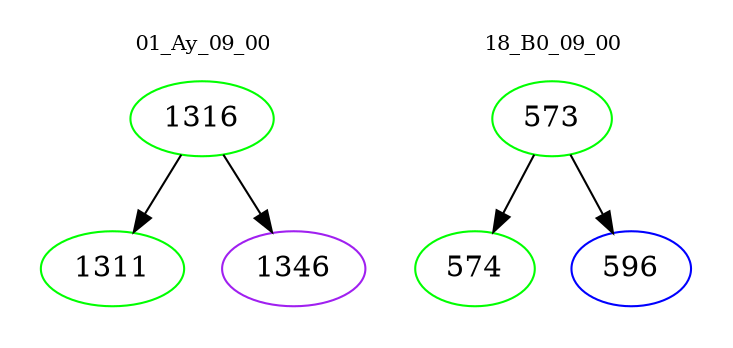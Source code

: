 digraph{
subgraph cluster_0 {
color = white
label = "01_Ay_09_00";
fontsize=10;
T0_1316 [label="1316", color="green"]
T0_1316 -> T0_1311 [color="black"]
T0_1311 [label="1311", color="green"]
T0_1316 -> T0_1346 [color="black"]
T0_1346 [label="1346", color="purple"]
}
subgraph cluster_1 {
color = white
label = "18_B0_09_00";
fontsize=10;
T1_573 [label="573", color="green"]
T1_573 -> T1_574 [color="black"]
T1_574 [label="574", color="green"]
T1_573 -> T1_596 [color="black"]
T1_596 [label="596", color="blue"]
}
}
